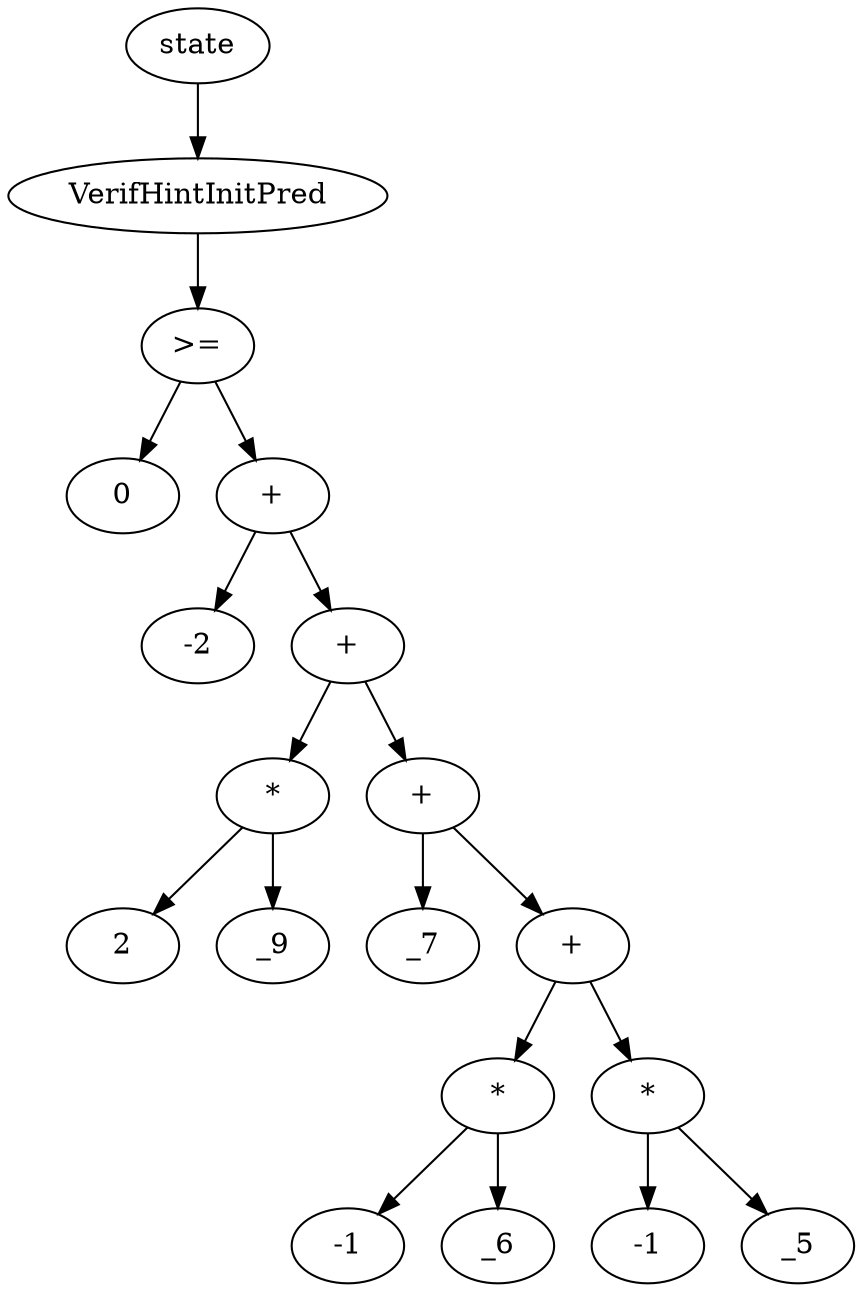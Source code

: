 digraph dag {
0 [label="state"];
1 [label="VerifHintInitPred"];
2 [label=">="];
3 [label="0"];
4 [label="+"];
5 [label="-2"];
6 [label="+"];
7 [label="*"];
8 [label="2"];
9 [label="_9"];
10 [label="+"];
11 [label="_7"];
12 [label="+"];
13 [label="*"];
14 [label="-1"];
15 [label="_6"];
16 [label="*"];
17 [label="-1"];
18 [label="_5"];
"0" -> "1"[label=""]
"1" -> "2"[label=""]
"2" -> "4"[label=""]
"2" -> "3"[label=""]
"4" -> "6"[label=""]
"4" -> "5"[label=""]
"6" -> "7"[label=""]
"6" -> "10"[label=""]
"7" -> "9"[label=""]
"7" -> "8"[label=""]
"10" -> "12"[label=""]
"10" -> "11"[label=""]
"12" -> "13"[label=""]
"12" -> "16"[label=""]
"13" -> "15"[label=""]
"13" -> "14"[label=""]
"16" -> "18"[label=""]
"16" -> "17"[label=""]
}
